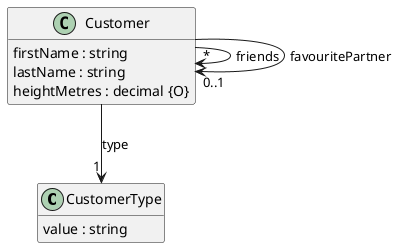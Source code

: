 @startuml
hide <<Method>> circle
hide empty methods
hide empty fields
set namespaceSeparator none

class "CustomerType" {
  value : string
}

class "Customer" {
  firstName : string
  lastName : string
  heightMetres : decimal {O}
}

"Customer" --> "1" "CustomerType" : "type"

"Customer" --> "*" "Customer" : "friends"

"Customer" --> "0..1" "Customer" : "favouritePartner"

@enduml